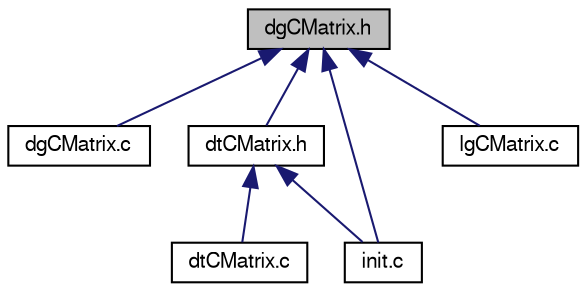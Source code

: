 digraph G
{
  edge [fontname="FreeSans",fontsize=10,labelfontname="FreeSans",labelfontsize=10];
  node [fontname="FreeSans",fontsize=10,shape=record];
  Node1 [label="dgCMatrix.h",height=0.2,width=0.4,color="black", fillcolor="grey75", style="filled" fontcolor="black"];
  Node1 -> Node2 [dir=back,color="midnightblue",fontsize=10,style="solid",fontname="FreeSans"];
  Node2 [label="dgCMatrix.c",height=0.2,width=0.4,color="black", fillcolor="white", style="filled",URL="$dgCMatrix_8c.html"];
  Node1 -> Node3 [dir=back,color="midnightblue",fontsize=10,style="solid",fontname="FreeSans"];
  Node3 [label="dtCMatrix.h",height=0.2,width=0.4,color="black", fillcolor="white", style="filled",URL="$dtCMatrix_8h.html"];
  Node3 -> Node4 [dir=back,color="midnightblue",fontsize=10,style="solid",fontname="FreeSans"];
  Node4 [label="dtCMatrix.c",height=0.2,width=0.4,color="black", fillcolor="white", style="filled",URL="$dtCMatrix_8c.html"];
  Node3 -> Node5 [dir=back,color="midnightblue",fontsize=10,style="solid",fontname="FreeSans"];
  Node5 [label="init.c",height=0.2,width=0.4,color="black", fillcolor="white", style="filled",URL="$init_8c.html"];
  Node1 -> Node5 [dir=back,color="midnightblue",fontsize=10,style="solid",fontname="FreeSans"];
  Node1 -> Node6 [dir=back,color="midnightblue",fontsize=10,style="solid",fontname="FreeSans"];
  Node6 [label="lgCMatrix.c",height=0.2,width=0.4,color="black", fillcolor="white", style="filled",URL="$lgCMatrix_8c.html"];
}

